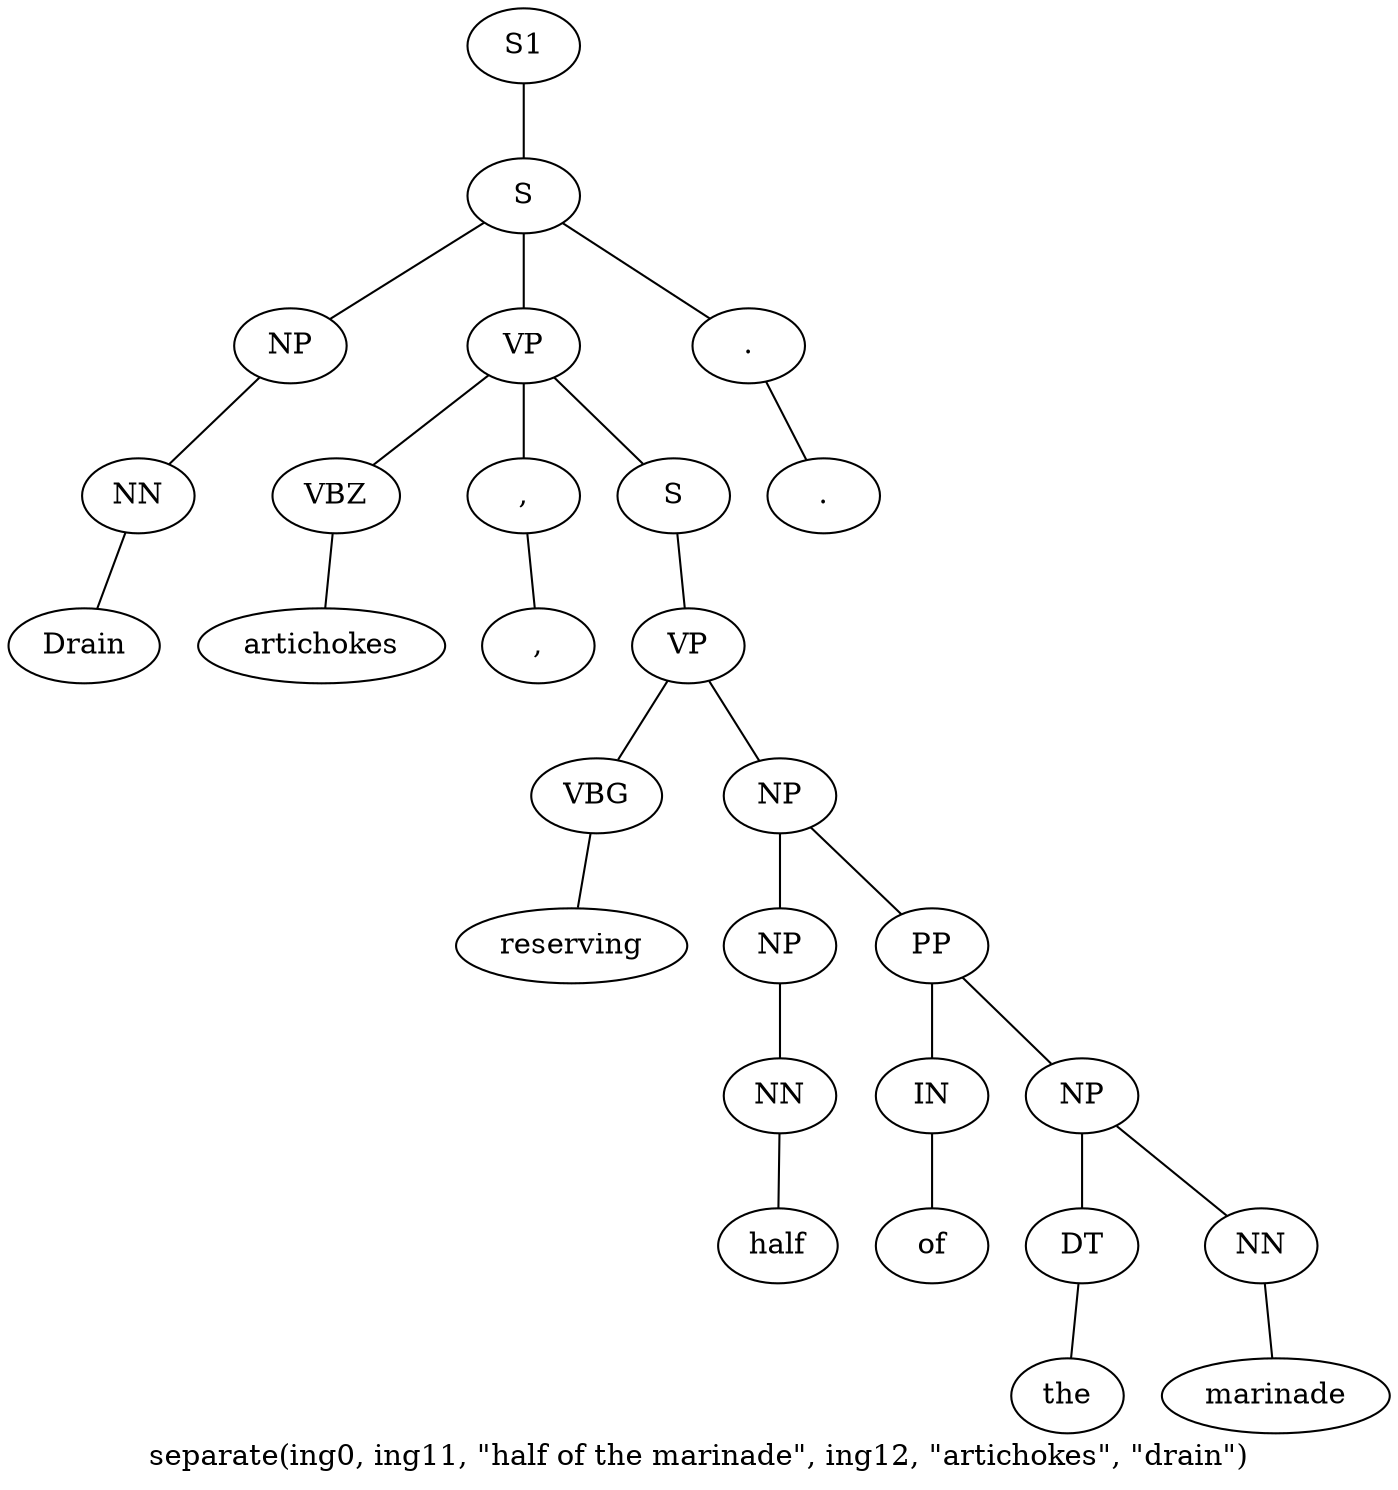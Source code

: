 graph SyntaxGraph {
	label = "separate(ing0, ing11, \"half of the marinade\", ing12, \"artichokes\", \"drain\")";
	Node0 [label="S1"];
	Node1 [label="S"];
	Node2 [label="NP"];
	Node3 [label="NN"];
	Node4 [label="Drain"];
	Node5 [label="VP"];
	Node6 [label="VBZ"];
	Node7 [label="artichokes"];
	Node8 [label=","];
	Node9 [label=","];
	Node10 [label="S"];
	Node11 [label="VP"];
	Node12 [label="VBG"];
	Node13 [label="reserving"];
	Node14 [label="NP"];
	Node15 [label="NP"];
	Node16 [label="NN"];
	Node17 [label="half"];
	Node18 [label="PP"];
	Node19 [label="IN"];
	Node20 [label="of"];
	Node21 [label="NP"];
	Node22 [label="DT"];
	Node23 [label="the"];
	Node24 [label="NN"];
	Node25 [label="marinade"];
	Node26 [label="."];
	Node27 [label="."];

	Node0 -- Node1;
	Node1 -- Node2;
	Node1 -- Node5;
	Node1 -- Node26;
	Node2 -- Node3;
	Node3 -- Node4;
	Node5 -- Node6;
	Node5 -- Node8;
	Node5 -- Node10;
	Node6 -- Node7;
	Node8 -- Node9;
	Node10 -- Node11;
	Node11 -- Node12;
	Node11 -- Node14;
	Node12 -- Node13;
	Node14 -- Node15;
	Node14 -- Node18;
	Node15 -- Node16;
	Node16 -- Node17;
	Node18 -- Node19;
	Node18 -- Node21;
	Node19 -- Node20;
	Node21 -- Node22;
	Node21 -- Node24;
	Node22 -- Node23;
	Node24 -- Node25;
	Node26 -- Node27;
}